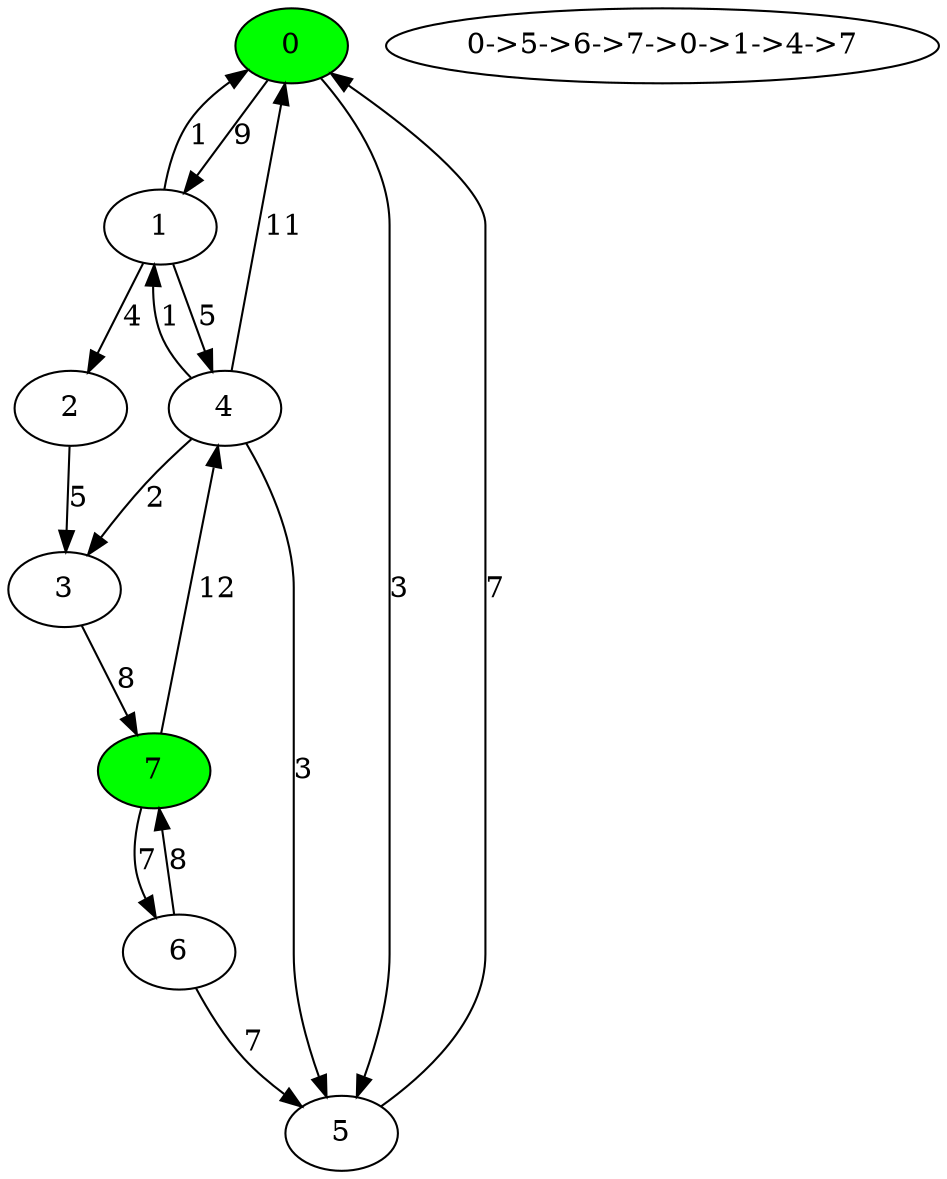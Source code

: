 digraph ResidualGraph {
0 [style=filled, fillcolor=green];
0 -> 1 [label="9"];
0 [style=filled, fillcolor=green];
0 -> 5 [label="3"];
1 -> 0 [label="1"];
1 -> 2 [label="4"];
1 -> 4 [label="5"];
2 -> 3 [label="5"];
7 [style=filled, fillcolor=green];
3 -> 7 [label="8"];
4 -> 0 [label="11"];
4 -> 1 [label="1"];
4 -> 3 [label="2"];
4 -> 5 [label="3"];
5 -> 0 [label="7"];
6 -> 5 [label="7"];
7 [style=filled, fillcolor=green];
6 -> 7 [label="8"];
7 -> 4 [label="12"];
7 -> 6 [label="7"];
"0->5->6->7->0->1->4->7";
}
